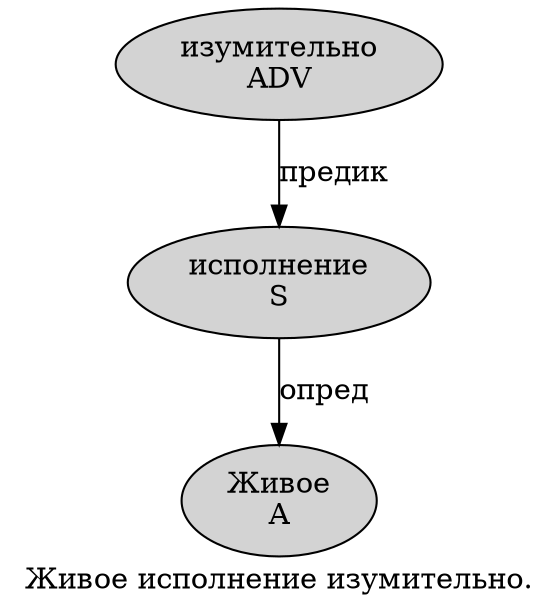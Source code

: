 digraph SENTENCE_676 {
	graph [label="Живое исполнение изумительно."]
	node [style=filled]
		0 [label="Живое
A" color="" fillcolor=lightgray penwidth=1 shape=ellipse]
		1 [label="исполнение
S" color="" fillcolor=lightgray penwidth=1 shape=ellipse]
		2 [label="изумительно
ADV" color="" fillcolor=lightgray penwidth=1 shape=ellipse]
			1 -> 0 [label="опред"]
			2 -> 1 [label="предик"]
}